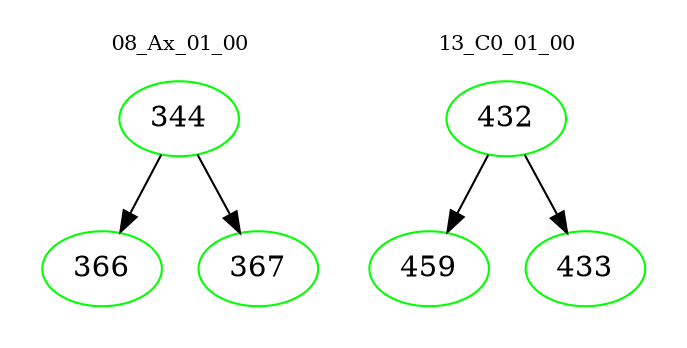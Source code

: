 digraph{
subgraph cluster_0 {
color = white
label = "08_Ax_01_00";
fontsize=10;
T0_344 [label="344", color="green"]
T0_344 -> T0_366 [color="black"]
T0_366 [label="366", color="green"]
T0_344 -> T0_367 [color="black"]
T0_367 [label="367", color="green"]
}
subgraph cluster_1 {
color = white
label = "13_C0_01_00";
fontsize=10;
T1_432 [label="432", color="green"]
T1_432 -> T1_459 [color="black"]
T1_459 [label="459", color="green"]
T1_432 -> T1_433 [color="black"]
T1_433 [label="433", color="green"]
}
}

